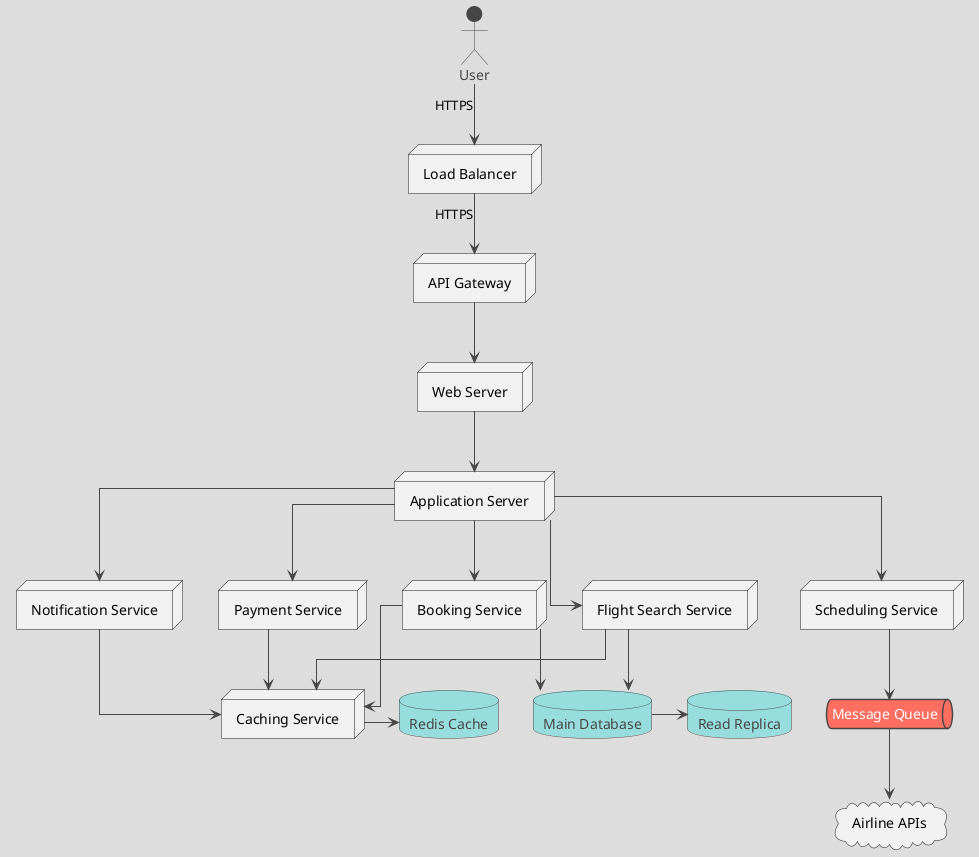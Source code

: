@startuml
!theme toy
skinparam linetype ortho

actor "User" as user
node "Load Balancer" as lb
node "API Gateway" as api
node "Web Server" as web
node "Application Server" as app
node "Flight Search Service" as fss
node "Booking Service" as bs
node "Payment Service" as ps
node "Notification Service" as ns
node "Caching Service" as cs
node "Scheduling Service" as ss
database "Main Database" as db
database "Read Replica" as rdb
database "Redis Cache" as redis
queue "Message Queue" as mq
cloud "Airline APIs" as al

user -down-> lb : HTTPS
lb -down-> api : HTTPS
api -down-> web
web -down-> app
app -down-> fss
app -down-> bs
app -down-> ps
app -down-> ns
fss -down-> cs
bs -down-> cs
ps -down-> cs
ns -down-> cs
cs -right-> redis
fss -down-> db
bs -down-> db
db -right-> rdb
app -down-> ss
ss -down-> mq
mq -down-> al

@enduml
